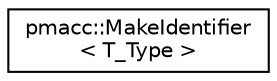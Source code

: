 digraph "Graphical Class Hierarchy"
{
 // LATEX_PDF_SIZE
  edge [fontname="Helvetica",fontsize="10",labelfontname="Helvetica",labelfontsize="10"];
  node [fontname="Helvetica",fontsize="10",shape=record];
  rankdir="LR";
  Node0 [label="pmacc::MakeIdentifier\l\< T_Type \>",height=0.2,width=0.4,color="black", fillcolor="white", style="filled",URL="$structpmacc_1_1_make_identifier.html",tooltip="Unary functor to wrap any type with TypeAsIdentifier."];
}
